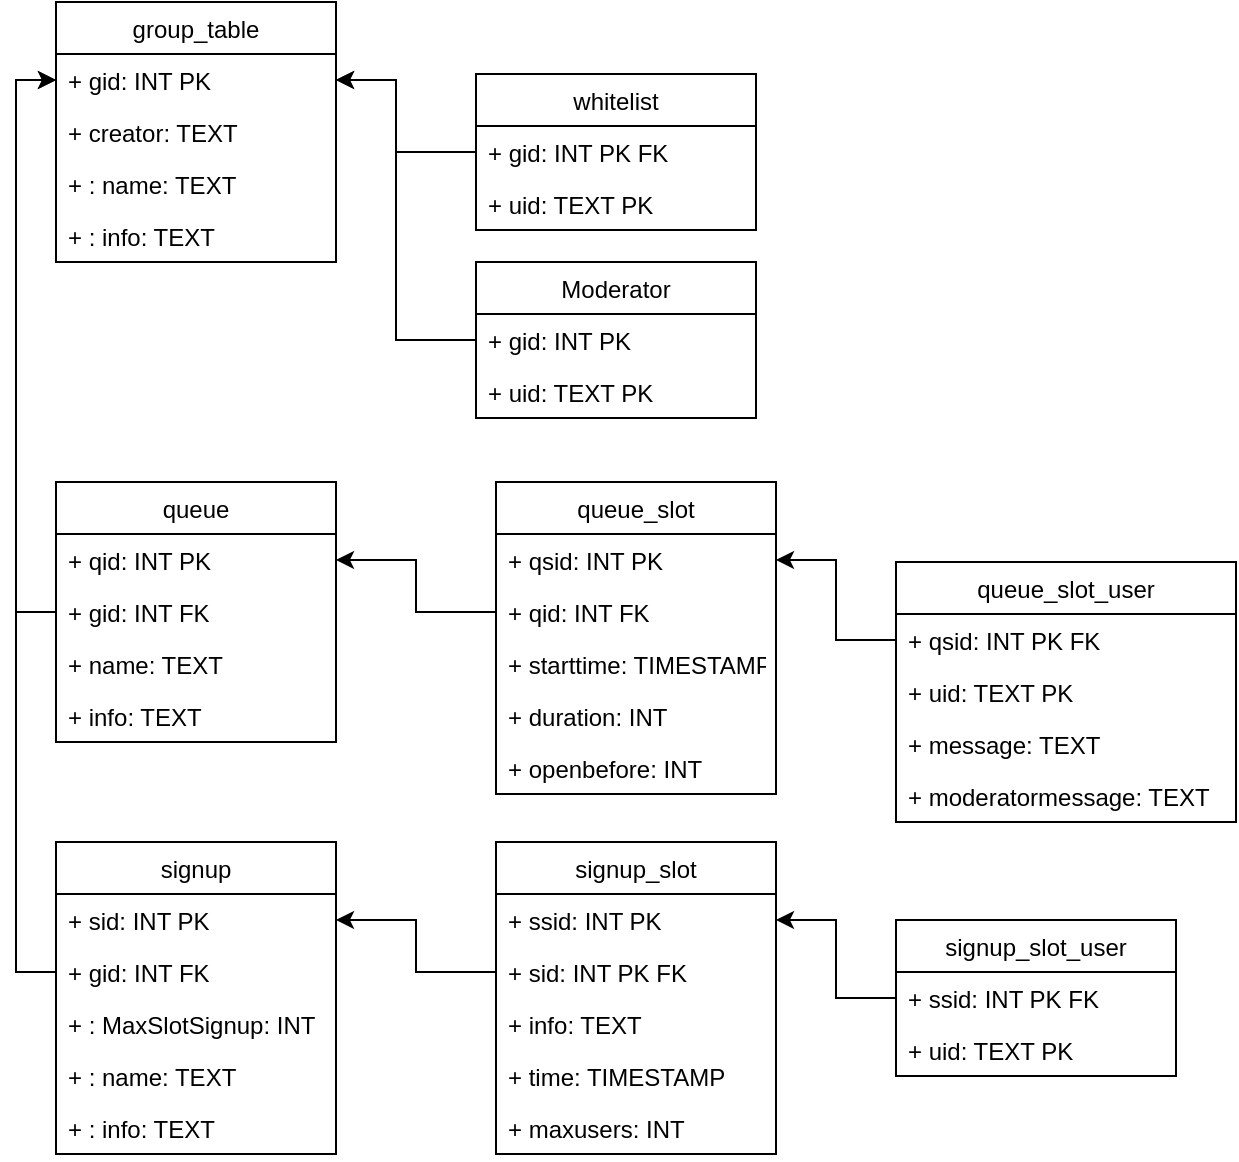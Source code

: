 <mxfile version="13.10.1" type="device"><diagram id="rJSE0SQ_Jdd7Mxg3wCoJ" name="Page-1"><mxGraphModel dx="1662" dy="813" grid="1" gridSize="10" guides="1" tooltips="1" connect="1" arrows="1" fold="1" page="1" pageScale="1" pageWidth="850" pageHeight="1100" math="0" shadow="0"><root><mxCell id="0"/><mxCell id="1" parent="0"/><mxCell id="0Ol0z-Fdgmf771WEPEDq-5" value="Moderator" style="swimlane;fontStyle=0;childLayout=stackLayout;horizontal=1;startSize=26;fillColor=none;horizontalStack=0;resizeParent=1;resizeParentMax=0;resizeLast=0;collapsible=1;marginBottom=0;" parent="1" vertex="1"><mxGeometry x="310" y="170" width="140" height="78" as="geometry"/></mxCell><mxCell id="0Ol0z-Fdgmf771WEPEDq-6" value="+ gid: INT PK" style="text;strokeColor=none;fillColor=none;align=left;verticalAlign=top;spacingLeft=4;spacingRight=4;overflow=hidden;rotatable=0;points=[[0,0.5],[1,0.5]];portConstraint=eastwest;" parent="0Ol0z-Fdgmf771WEPEDq-5" vertex="1"><mxGeometry y="26" width="140" height="26" as="geometry"/></mxCell><mxCell id="0Ol0z-Fdgmf771WEPEDq-7" value="+ uid: TEXT PK" style="text;strokeColor=none;fillColor=none;align=left;verticalAlign=top;spacingLeft=4;spacingRight=4;overflow=hidden;rotatable=0;points=[[0,0.5],[1,0.5]];portConstraint=eastwest;" parent="0Ol0z-Fdgmf771WEPEDq-5" vertex="1"><mxGeometry y="52" width="140" height="26" as="geometry"/></mxCell><mxCell id="0Ol0z-Fdgmf771WEPEDq-10" value="signup_slot_user" style="swimlane;fontStyle=0;childLayout=stackLayout;horizontal=1;startSize=26;fillColor=none;horizontalStack=0;resizeParent=1;resizeParentMax=0;resizeLast=0;collapsible=1;marginBottom=0;" parent="1" vertex="1"><mxGeometry x="520" y="499" width="140" height="78" as="geometry"/></mxCell><mxCell id="0Ol0z-Fdgmf771WEPEDq-11" value="+ ssid: INT PK FK" style="text;strokeColor=none;fillColor=none;align=left;verticalAlign=top;spacingLeft=4;spacingRight=4;overflow=hidden;rotatable=0;points=[[0,0.5],[1,0.5]];portConstraint=eastwest;" parent="0Ol0z-Fdgmf771WEPEDq-10" vertex="1"><mxGeometry y="26" width="140" height="26" as="geometry"/></mxCell><mxCell id="0Ol0z-Fdgmf771WEPEDq-12" value="+ uid: TEXT PK" style="text;strokeColor=none;fillColor=none;align=left;verticalAlign=top;spacingLeft=4;spacingRight=4;overflow=hidden;rotatable=0;points=[[0,0.5],[1,0.5]];portConstraint=eastwest;" parent="0Ol0z-Fdgmf771WEPEDq-10" vertex="1"><mxGeometry y="52" width="140" height="26" as="geometry"/></mxCell><mxCell id="0Ol0z-Fdgmf771WEPEDq-16" value="whitelist" style="swimlane;fontStyle=0;childLayout=stackLayout;horizontal=1;startSize=26;fillColor=none;horizontalStack=0;resizeParent=1;resizeParentMax=0;resizeLast=0;collapsible=1;marginBottom=0;" parent="1" vertex="1"><mxGeometry x="310" y="76" width="140" height="78" as="geometry"/></mxCell><mxCell id="0Ol0z-Fdgmf771WEPEDq-17" value="+ gid: INT PK FK" style="text;strokeColor=none;fillColor=none;align=left;verticalAlign=top;spacingLeft=4;spacingRight=4;overflow=hidden;rotatable=0;points=[[0,0.5],[1,0.5]];portConstraint=eastwest;" parent="0Ol0z-Fdgmf771WEPEDq-16" vertex="1"><mxGeometry y="26" width="140" height="26" as="geometry"/></mxCell><mxCell id="0Ol0z-Fdgmf771WEPEDq-18" value="+ uid: TEXT PK" style="text;strokeColor=none;fillColor=none;align=left;verticalAlign=top;spacingLeft=4;spacingRight=4;overflow=hidden;rotatable=0;points=[[0,0.5],[1,0.5]];portConstraint=eastwest;" parent="0Ol0z-Fdgmf771WEPEDq-16" vertex="1"><mxGeometry y="52" width="140" height="26" as="geometry"/></mxCell><mxCell id="0Ol0z-Fdgmf771WEPEDq-27" value="group_table" style="swimlane;fontStyle=0;childLayout=stackLayout;horizontal=1;startSize=26;fillColor=none;horizontalStack=0;resizeParent=1;resizeParentMax=0;resizeLast=0;collapsible=1;marginBottom=0;" parent="1" vertex="1"><mxGeometry x="100" y="40" width="140" height="130" as="geometry"/></mxCell><mxCell id="0Ol0z-Fdgmf771WEPEDq-28" value="+ gid: INT PK" style="text;strokeColor=none;fillColor=none;align=left;verticalAlign=top;spacingLeft=4;spacingRight=4;overflow=hidden;rotatable=0;points=[[0,0.5],[1,0.5]];portConstraint=eastwest;" parent="0Ol0z-Fdgmf771WEPEDq-27" vertex="1"><mxGeometry y="26" width="140" height="26" as="geometry"/></mxCell><mxCell id="0Ol0z-Fdgmf771WEPEDq-29" value="+ creator: TEXT" style="text;strokeColor=none;fillColor=none;align=left;verticalAlign=top;spacingLeft=4;spacingRight=4;overflow=hidden;rotatable=0;points=[[0,0.5],[1,0.5]];portConstraint=eastwest;" parent="0Ol0z-Fdgmf771WEPEDq-27" vertex="1"><mxGeometry y="52" width="140" height="26" as="geometry"/></mxCell><mxCell id="0Ol0z-Fdgmf771WEPEDq-30" value="+ : name: TEXT&#xA;" style="text;strokeColor=none;fillColor=none;align=left;verticalAlign=top;spacingLeft=4;spacingRight=4;overflow=hidden;rotatable=0;points=[[0,0.5],[1,0.5]];portConstraint=eastwest;" parent="0Ol0z-Fdgmf771WEPEDq-27" vertex="1"><mxGeometry y="78" width="140" height="26" as="geometry"/></mxCell><mxCell id="0Ol0z-Fdgmf771WEPEDq-31" value="+ : info: TEXT&#xA;&#xA;&#xA;" style="text;strokeColor=none;fillColor=none;align=left;verticalAlign=top;spacingLeft=4;spacingRight=4;overflow=hidden;rotatable=0;points=[[0,0.5],[1,0.5]];portConstraint=eastwest;" parent="0Ol0z-Fdgmf771WEPEDq-27" vertex="1"><mxGeometry y="104" width="140" height="26" as="geometry"/></mxCell><mxCell id="0Ol0z-Fdgmf771WEPEDq-32" value="signup" style="swimlane;fontStyle=0;childLayout=stackLayout;horizontal=1;startSize=26;fillColor=none;horizontalStack=0;resizeParent=1;resizeParentMax=0;resizeLast=0;collapsible=1;marginBottom=0;" parent="1" vertex="1"><mxGeometry x="100" y="460" width="140" height="156" as="geometry"/></mxCell><mxCell id="0Ol0z-Fdgmf771WEPEDq-33" value="+ sid: INT PK" style="text;strokeColor=none;fillColor=none;align=left;verticalAlign=top;spacingLeft=4;spacingRight=4;overflow=hidden;rotatable=0;points=[[0,0.5],[1,0.5]];portConstraint=eastwest;" parent="0Ol0z-Fdgmf771WEPEDq-32" vertex="1"><mxGeometry y="26" width="140" height="26" as="geometry"/></mxCell><mxCell id="0Ol0z-Fdgmf771WEPEDq-37" value="+ gid: INT FK" style="text;strokeColor=none;fillColor=none;align=left;verticalAlign=top;spacingLeft=4;spacingRight=4;overflow=hidden;rotatable=0;points=[[0,0.5],[1,0.5]];portConstraint=eastwest;" parent="0Ol0z-Fdgmf771WEPEDq-32" vertex="1"><mxGeometry y="52" width="140" height="26" as="geometry"/></mxCell><mxCell id="0Ol0z-Fdgmf771WEPEDq-46" value="+ : MaxSlotSignup: INT&#xA;" style="text;strokeColor=none;fillColor=none;align=left;verticalAlign=top;spacingLeft=4;spacingRight=4;overflow=hidden;rotatable=0;points=[[0,0.5],[1,0.5]];portConstraint=eastwest;" parent="0Ol0z-Fdgmf771WEPEDq-32" vertex="1"><mxGeometry y="78" width="140" height="26" as="geometry"/></mxCell><mxCell id="0Ol0z-Fdgmf771WEPEDq-35" value="+ : name: TEXT&#xA;" style="text;strokeColor=none;fillColor=none;align=left;verticalAlign=top;spacingLeft=4;spacingRight=4;overflow=hidden;rotatable=0;points=[[0,0.5],[1,0.5]];portConstraint=eastwest;" parent="0Ol0z-Fdgmf771WEPEDq-32" vertex="1"><mxGeometry y="104" width="140" height="26" as="geometry"/></mxCell><mxCell id="0Ol0z-Fdgmf771WEPEDq-36" value="+ : info: TEXT&#xA;&#xA;&#xA;" style="text;strokeColor=none;fillColor=none;align=left;verticalAlign=top;spacingLeft=4;spacingRight=4;overflow=hidden;rotatable=0;points=[[0,0.5],[1,0.5]];portConstraint=eastwest;" parent="0Ol0z-Fdgmf771WEPEDq-32" vertex="1"><mxGeometry y="130" width="140" height="26" as="geometry"/></mxCell><mxCell id="0Ol0z-Fdgmf771WEPEDq-38" value="signup_slot" style="swimlane;fontStyle=0;childLayout=stackLayout;horizontal=1;startSize=26;fillColor=none;horizontalStack=0;resizeParent=1;resizeParentMax=0;resizeLast=0;collapsible=1;marginBottom=0;" parent="1" vertex="1"><mxGeometry x="320" y="460" width="140" height="156" as="geometry"/></mxCell><mxCell id="0Ol0z-Fdgmf771WEPEDq-40" value="+ ssid: INT PK" style="text;strokeColor=none;fillColor=none;align=left;verticalAlign=top;spacingLeft=4;spacingRight=4;overflow=hidden;rotatable=0;points=[[0,0.5],[1,0.5]];portConstraint=eastwest;" parent="0Ol0z-Fdgmf771WEPEDq-38" vertex="1"><mxGeometry y="26" width="140" height="26" as="geometry"/></mxCell><mxCell id="0Ol0z-Fdgmf771WEPEDq-39" value="+ sid: INT PK FK" style="text;strokeColor=none;fillColor=none;align=left;verticalAlign=top;spacingLeft=4;spacingRight=4;overflow=hidden;rotatable=0;points=[[0,0.5],[1,0.5]];portConstraint=eastwest;" parent="0Ol0z-Fdgmf771WEPEDq-38" vertex="1"><mxGeometry y="52" width="140" height="26" as="geometry"/></mxCell><mxCell id="0Ol0z-Fdgmf771WEPEDq-41" value="+ info: TEXT" style="text;strokeColor=none;fillColor=none;align=left;verticalAlign=top;spacingLeft=4;spacingRight=4;overflow=hidden;rotatable=0;points=[[0,0.5],[1,0.5]];portConstraint=eastwest;" parent="0Ol0z-Fdgmf771WEPEDq-38" vertex="1"><mxGeometry y="78" width="140" height="26" as="geometry"/></mxCell><mxCell id="0Ol0z-Fdgmf771WEPEDq-44" value="+ time: TIMESTAMP" style="text;strokeColor=none;fillColor=none;align=left;verticalAlign=top;spacingLeft=4;spacingRight=4;overflow=hidden;rotatable=0;points=[[0,0.5],[1,0.5]];portConstraint=eastwest;" parent="0Ol0z-Fdgmf771WEPEDq-38" vertex="1"><mxGeometry y="104" width="140" height="26" as="geometry"/></mxCell><mxCell id="0Ol0z-Fdgmf771WEPEDq-45" value="+ maxusers: INT" style="text;strokeColor=none;fillColor=none;align=left;verticalAlign=top;spacingLeft=4;spacingRight=4;overflow=hidden;rotatable=0;points=[[0,0.5],[1,0.5]];portConstraint=eastwest;" parent="0Ol0z-Fdgmf771WEPEDq-38" vertex="1"><mxGeometry y="130" width="140" height="26" as="geometry"/></mxCell><mxCell id="0Ol0z-Fdgmf771WEPEDq-48" value="queue" style="swimlane;fontStyle=0;childLayout=stackLayout;horizontal=1;startSize=26;fillColor=none;horizontalStack=0;resizeParent=1;resizeParentMax=0;resizeLast=0;collapsible=1;marginBottom=0;" parent="1" vertex="1"><mxGeometry x="100" y="280" width="140" height="130" as="geometry"/></mxCell><mxCell id="0Ol0z-Fdgmf771WEPEDq-49" value="+ qid: INT PK" style="text;strokeColor=none;fillColor=none;align=left;verticalAlign=top;spacingLeft=4;spacingRight=4;overflow=hidden;rotatable=0;points=[[0,0.5],[1,0.5]];portConstraint=eastwest;" parent="0Ol0z-Fdgmf771WEPEDq-48" vertex="1"><mxGeometry y="26" width="140" height="26" as="geometry"/></mxCell><mxCell id="0Ol0z-Fdgmf771WEPEDq-52" value="+ gid: INT FK" style="text;strokeColor=none;fillColor=none;align=left;verticalAlign=top;spacingLeft=4;spacingRight=4;overflow=hidden;rotatable=0;points=[[0,0.5],[1,0.5]];portConstraint=eastwest;" parent="0Ol0z-Fdgmf771WEPEDq-48" vertex="1"><mxGeometry y="52" width="140" height="26" as="geometry"/></mxCell><mxCell id="0Ol0z-Fdgmf771WEPEDq-50" value="+ name: TEXT" style="text;strokeColor=none;fillColor=none;align=left;verticalAlign=top;spacingLeft=4;spacingRight=4;overflow=hidden;rotatable=0;points=[[0,0.5],[1,0.5]];portConstraint=eastwest;" parent="0Ol0z-Fdgmf771WEPEDq-48" vertex="1"><mxGeometry y="78" width="140" height="26" as="geometry"/></mxCell><mxCell id="0Ol0z-Fdgmf771WEPEDq-51" value="+ info: TEXT" style="text;strokeColor=none;fillColor=none;align=left;verticalAlign=top;spacingLeft=4;spacingRight=4;overflow=hidden;rotatable=0;points=[[0,0.5],[1,0.5]];portConstraint=eastwest;" parent="0Ol0z-Fdgmf771WEPEDq-48" vertex="1"><mxGeometry y="104" width="140" height="26" as="geometry"/></mxCell><mxCell id="0Ol0z-Fdgmf771WEPEDq-57" value="queue_slot" style="swimlane;fontStyle=0;childLayout=stackLayout;horizontal=1;startSize=26;fillColor=none;horizontalStack=0;resizeParent=1;resizeParentMax=0;resizeLast=0;collapsible=1;marginBottom=0;" parent="1" vertex="1"><mxGeometry x="320" y="280" width="140" height="156" as="geometry"/></mxCell><mxCell id="0Ol0z-Fdgmf771WEPEDq-58" value="+ qsid: INT PK" style="text;strokeColor=none;fillColor=none;align=left;verticalAlign=top;spacingLeft=4;spacingRight=4;overflow=hidden;rotatable=0;points=[[0,0.5],[1,0.5]];portConstraint=eastwest;" parent="0Ol0z-Fdgmf771WEPEDq-57" vertex="1"><mxGeometry y="26" width="140" height="26" as="geometry"/></mxCell><mxCell id="0Ol0z-Fdgmf771WEPEDq-61" value="+ qid: INT FK" style="text;strokeColor=none;fillColor=none;align=left;verticalAlign=top;spacingLeft=4;spacingRight=4;overflow=hidden;rotatable=0;points=[[0,0.5],[1,0.5]];portConstraint=eastwest;" parent="0Ol0z-Fdgmf771WEPEDq-57" vertex="1"><mxGeometry y="52" width="140" height="26" as="geometry"/></mxCell><mxCell id="0Ol0z-Fdgmf771WEPEDq-59" value="+ starttime: TIMESTAMP" style="text;strokeColor=none;fillColor=none;align=left;verticalAlign=top;spacingLeft=4;spacingRight=4;overflow=hidden;rotatable=0;points=[[0,0.5],[1,0.5]];portConstraint=eastwest;" parent="0Ol0z-Fdgmf771WEPEDq-57" vertex="1"><mxGeometry y="78" width="140" height="26" as="geometry"/></mxCell><mxCell id="0Ol0z-Fdgmf771WEPEDq-60" value="+ duration: INT" style="text;strokeColor=none;fillColor=none;align=left;verticalAlign=top;spacingLeft=4;spacingRight=4;overflow=hidden;rotatable=0;points=[[0,0.5],[1,0.5]];portConstraint=eastwest;" parent="0Ol0z-Fdgmf771WEPEDq-57" vertex="1"><mxGeometry y="104" width="140" height="26" as="geometry"/></mxCell><mxCell id="0Ol0z-Fdgmf771WEPEDq-65" value="+ openbefore: INT" style="text;strokeColor=none;fillColor=none;align=left;verticalAlign=top;spacingLeft=4;spacingRight=4;overflow=hidden;rotatable=0;points=[[0,0.5],[1,0.5]];portConstraint=eastwest;" parent="0Ol0z-Fdgmf771WEPEDq-57" vertex="1"><mxGeometry y="130" width="140" height="26" as="geometry"/></mxCell><mxCell id="0Ol0z-Fdgmf771WEPEDq-66" value="queue_slot_user" style="swimlane;fontStyle=0;childLayout=stackLayout;horizontal=1;startSize=26;fillColor=none;horizontalStack=0;resizeParent=1;resizeParentMax=0;resizeLast=0;collapsible=1;marginBottom=0;" parent="1" vertex="1"><mxGeometry x="520" y="320" width="170" height="130" as="geometry"/></mxCell><mxCell id="0Ol0z-Fdgmf771WEPEDq-67" value="+ qsid: INT PK FK" style="text;strokeColor=none;fillColor=none;align=left;verticalAlign=top;spacingLeft=4;spacingRight=4;overflow=hidden;rotatable=0;points=[[0,0.5],[1,0.5]];portConstraint=eastwest;" parent="0Ol0z-Fdgmf771WEPEDq-66" vertex="1"><mxGeometry y="26" width="170" height="26" as="geometry"/></mxCell><mxCell id="0Ol0z-Fdgmf771WEPEDq-68" value="+ uid: TEXT PK" style="text;strokeColor=none;fillColor=none;align=left;verticalAlign=top;spacingLeft=4;spacingRight=4;overflow=hidden;rotatable=0;points=[[0,0.5],[1,0.5]];portConstraint=eastwest;" parent="0Ol0z-Fdgmf771WEPEDq-66" vertex="1"><mxGeometry y="52" width="170" height="26" as="geometry"/></mxCell><mxCell id="0Ol0z-Fdgmf771WEPEDq-64" value="+ message: TEXT" style="text;strokeColor=none;fillColor=none;align=left;verticalAlign=top;spacingLeft=4;spacingRight=4;overflow=hidden;rotatable=0;points=[[0,0.5],[1,0.5]];portConstraint=eastwest;" parent="0Ol0z-Fdgmf771WEPEDq-66" vertex="1"><mxGeometry y="78" width="170" height="26" as="geometry"/></mxCell><mxCell id="0Ol0z-Fdgmf771WEPEDq-70" value="+ moderatormessage: TEXT" style="text;strokeColor=none;fillColor=none;align=left;verticalAlign=top;spacingLeft=4;spacingRight=4;overflow=hidden;rotatable=0;points=[[0,0.5],[1,0.5]];portConstraint=eastwest;" parent="0Ol0z-Fdgmf771WEPEDq-66" vertex="1"><mxGeometry y="104" width="170" height="26" as="geometry"/></mxCell><mxCell id="0Ol0z-Fdgmf771WEPEDq-75" style="edgeStyle=orthogonalEdgeStyle;rounded=0;orthogonalLoop=1;jettySize=auto;html=1;exitX=0;exitY=0.5;exitDx=0;exitDy=0;entryX=1;entryY=0.5;entryDx=0;entryDy=0;" parent="1" source="0Ol0z-Fdgmf771WEPEDq-17" target="0Ol0z-Fdgmf771WEPEDq-28" edge="1"><mxGeometry relative="1" as="geometry"><Array as="points"><mxPoint x="270" y="115"/><mxPoint x="270" y="79"/></Array></mxGeometry></mxCell><mxCell id="0Ol0z-Fdgmf771WEPEDq-77" style="edgeStyle=orthogonalEdgeStyle;rounded=0;orthogonalLoop=1;jettySize=auto;html=1;entryX=1;entryY=0.5;entryDx=0;entryDy=0;" parent="1" source="0Ol0z-Fdgmf771WEPEDq-5" target="0Ol0z-Fdgmf771WEPEDq-28" edge="1"><mxGeometry relative="1" as="geometry"><mxPoint x="310" y="209" as="sourcePoint"/><mxPoint x="240" y="79" as="targetPoint"/><Array as="points"><mxPoint x="270" y="209"/><mxPoint x="270" y="79"/></Array></mxGeometry></mxCell><mxCell id="0Ol0z-Fdgmf771WEPEDq-79" style="edgeStyle=orthogonalEdgeStyle;rounded=0;orthogonalLoop=1;jettySize=auto;html=1;exitX=0;exitY=0.5;exitDx=0;exitDy=0;entryX=0;entryY=0.5;entryDx=0;entryDy=0;" parent="1" source="0Ol0z-Fdgmf771WEPEDq-52" target="0Ol0z-Fdgmf771WEPEDq-28" edge="1"><mxGeometry relative="1" as="geometry"/></mxCell><mxCell id="0Ol0z-Fdgmf771WEPEDq-80" style="edgeStyle=orthogonalEdgeStyle;rounded=0;orthogonalLoop=1;jettySize=auto;html=1;exitX=0;exitY=0.5;exitDx=0;exitDy=0;entryX=1;entryY=0.5;entryDx=0;entryDy=0;" parent="1" source="0Ol0z-Fdgmf771WEPEDq-61" target="0Ol0z-Fdgmf771WEPEDq-49" edge="1"><mxGeometry relative="1" as="geometry"/></mxCell><mxCell id="0Ol0z-Fdgmf771WEPEDq-81" style="edgeStyle=orthogonalEdgeStyle;rounded=0;orthogonalLoop=1;jettySize=auto;html=1;exitX=0;exitY=0.5;exitDx=0;exitDy=0;entryX=1;entryY=0.5;entryDx=0;entryDy=0;" parent="1" source="0Ol0z-Fdgmf771WEPEDq-67" target="0Ol0z-Fdgmf771WEPEDq-58" edge="1"><mxGeometry relative="1" as="geometry"/></mxCell><mxCell id="0Ol0z-Fdgmf771WEPEDq-82" style="edgeStyle=orthogonalEdgeStyle;rounded=0;orthogonalLoop=1;jettySize=auto;html=1;exitX=0;exitY=0.5;exitDx=0;exitDy=0;entryX=0;entryY=0.5;entryDx=0;entryDy=0;" parent="1" source="0Ol0z-Fdgmf771WEPEDq-37" target="0Ol0z-Fdgmf771WEPEDq-28" edge="1"><mxGeometry relative="1" as="geometry"/></mxCell><mxCell id="0Ol0z-Fdgmf771WEPEDq-84" style="edgeStyle=orthogonalEdgeStyle;rounded=0;orthogonalLoop=1;jettySize=auto;html=1;exitX=0;exitY=0.5;exitDx=0;exitDy=0;entryX=1;entryY=0.25;entryDx=0;entryDy=0;" parent="1" source="0Ol0z-Fdgmf771WEPEDq-39" target="0Ol0z-Fdgmf771WEPEDq-32" edge="1"><mxGeometry relative="1" as="geometry"/></mxCell><mxCell id="0Ol0z-Fdgmf771WEPEDq-85" style="edgeStyle=orthogonalEdgeStyle;rounded=0;orthogonalLoop=1;jettySize=auto;html=1;exitX=0;exitY=0.5;exitDx=0;exitDy=0;entryX=1;entryY=0.5;entryDx=0;entryDy=0;" parent="1" source="0Ol0z-Fdgmf771WEPEDq-11" target="0Ol0z-Fdgmf771WEPEDq-40" edge="1"><mxGeometry relative="1" as="geometry"/></mxCell></root></mxGraphModel></diagram></mxfile>